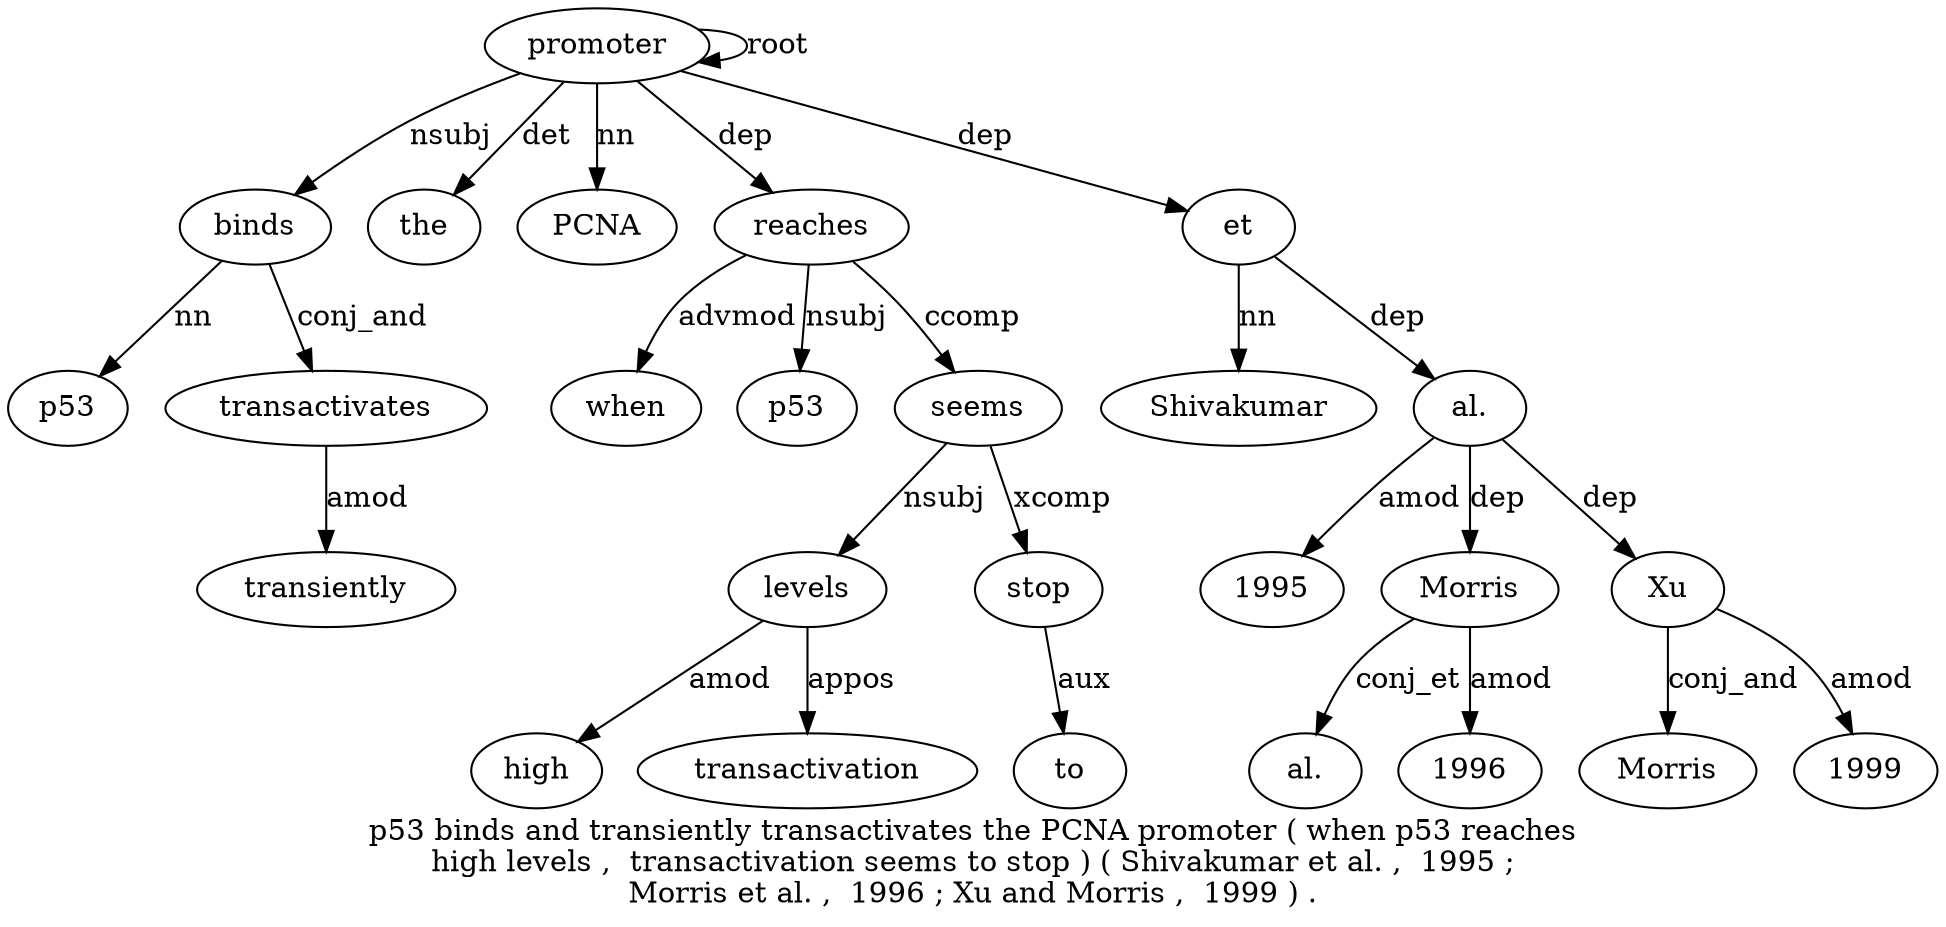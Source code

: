 digraph "p53 binds and transiently transactivates the PCNA promoter ( when p53 reaches high levels ,  transactivation seems to stop ) ( Shivakumar et al. ,  1995 ; Morris et al. ,  1996 ; Xu and Morris ,  1999 ) ." {
label="p53 binds and transiently transactivates the PCNA promoter ( when p53 reaches
high levels ,  transactivation seems to stop ) ( Shivakumar et al. ,  1995 ;
Morris et al. ,  1996 ; Xu and Morris ,  1999 ) .";
binds2 [style=filled, fillcolor=white, label=binds];
p531 [style=filled, fillcolor=white, label=p53];
binds2 -> p531  [label=nn];
promoter8 [style=filled, fillcolor=white, label=promoter];
promoter8 -> binds2  [label=nsubj];
transactivates5 [style=filled, fillcolor=white, label=transactivates];
transiently4 [style=filled, fillcolor=white, label=transiently];
transactivates5 -> transiently4  [label=amod];
binds2 -> transactivates5  [label=conj_and];
the6 [style=filled, fillcolor=white, label=the];
promoter8 -> the6  [label=det];
PCNA7 [style=filled, fillcolor=white, label=PCNA];
promoter8 -> PCNA7  [label=nn];
promoter8 -> promoter8  [label=root];
reaches12 [style=filled, fillcolor=white, label=reaches];
when10 [style=filled, fillcolor=white, label=when];
reaches12 -> when10  [label=advmod];
p5311 [style=filled, fillcolor=white, label=p53];
reaches12 -> p5311  [label=nsubj];
promoter8 -> reaches12  [label=dep];
levels14 [style=filled, fillcolor=white, label=levels];
high13 [style=filled, fillcolor=white, label=high];
levels14 -> high13  [label=amod];
seems17 [style=filled, fillcolor=white, label=seems];
seems17 -> levels14  [label=nsubj];
transactivation16 [style=filled, fillcolor=white, label=transactivation];
levels14 -> transactivation16  [label=appos];
reaches12 -> seems17  [label=ccomp];
stop19 [style=filled, fillcolor=white, label=stop];
to18 [style=filled, fillcolor=white, label=to];
stop19 -> to18  [label=aux];
seems17 -> stop19  [label=xcomp];
et23 [style=filled, fillcolor=white, label=et];
Shivakumar22 [style=filled, fillcolor=white, label=Shivakumar];
et23 -> Shivakumar22  [label=nn];
promoter8 -> et23  [label=dep];
"al.24" [style=filled, fillcolor=white, label="al."];
et23 -> "al.24"  [label=dep];
199526 [style=filled, fillcolor=white, label=1995];
"al.24" -> 199526  [label=amod];
Morris28 [style=filled, fillcolor=white, label=Morris];
"al.24" -> Morris28  [label=dep];
"al.30" [style=filled, fillcolor=white, label="al."];
Morris28 -> "al.30"  [label=conj_et];
199632 [style=filled, fillcolor=white, label=1996];
Morris28 -> 199632  [label=amod];
Xu34 [style=filled, fillcolor=white, label=Xu];
"al.24" -> Xu34  [label=dep];
Morris36 [style=filled, fillcolor=white, label=Morris];
Xu34 -> Morris36  [label=conj_and];
199938 [style=filled, fillcolor=white, label=1999];
Xu34 -> 199938  [label=amod];
}
